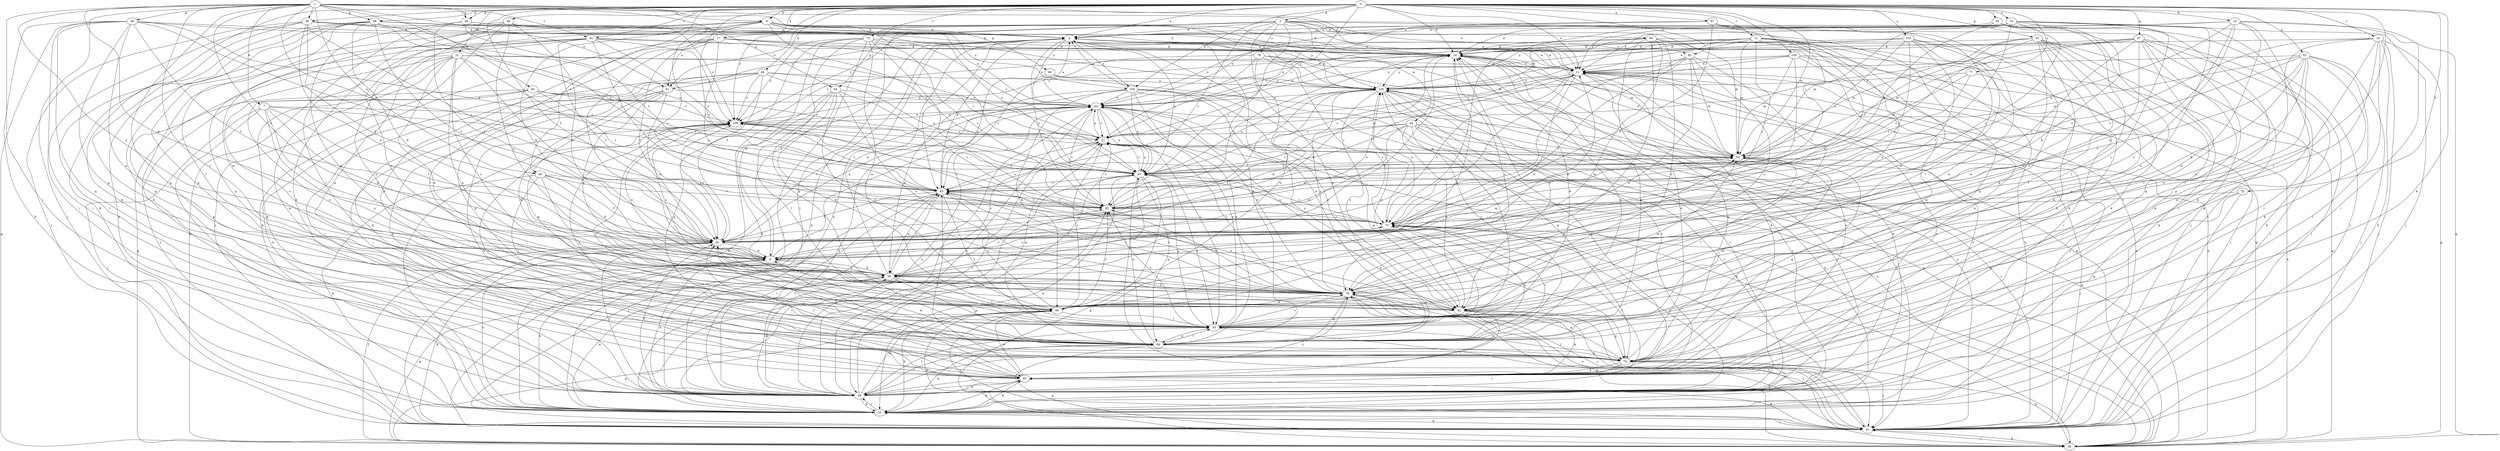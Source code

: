 strict digraph  {
0;
1;
2;
4;
6;
7;
8;
10;
12;
14;
16;
17;
21;
25;
26;
28;
29;
31;
32;
33;
34;
36;
38;
41;
44;
45;
46;
50;
54;
55;
58;
60;
61;
62;
63;
64;
66;
67;
68;
69;
70;
72;
73;
74;
75;
77;
78;
79;
83;
85;
87;
91;
92;
93;
94;
95;
96;
97;
100;
101;
103;
104;
105;
109;
0 -> 2  [label=a];
0 -> 4  [label=a];
0 -> 6  [label=b];
0 -> 10  [label=c];
0 -> 12  [label=c];
0 -> 14  [label=d];
0 -> 16  [label=d];
0 -> 17  [label=e];
0 -> 21  [label=e];
0 -> 25  [label=f];
0 -> 26  [label=g];
0 -> 31  [label=h];
0 -> 32  [label=h];
0 -> 33  [label=h];
0 -> 34  [label=i];
0 -> 36  [label=i];
0 -> 44  [label=k];
0 -> 45  [label=k];
0 -> 46  [label=l];
0 -> 50  [label=l];
0 -> 54  [label=m];
0 -> 55  [label=n];
0 -> 60  [label=o];
0 -> 63  [label=p];
0 -> 67  [label=q];
0 -> 68  [label=q];
0 -> 72  [label=r];
0 -> 73  [label=r];
0 -> 74  [label=r];
0 -> 75  [label=r];
0 -> 77  [label=s];
0 -> 85  [label=u];
0 -> 91  [label=v];
0 -> 97  [label=x];
0 -> 100  [label=x];
0 -> 103  [label=y];
0 -> 104  [label=y];
0 -> 109  [label=z];
1 -> 6  [label=b];
1 -> 7  [label=b];
1 -> 8  [label=b];
1 -> 16  [label=d];
1 -> 21  [label=e];
1 -> 25  [label=f];
1 -> 26  [label=g];
1 -> 28  [label=g];
1 -> 36  [label=i];
1 -> 38  [label=i];
1 -> 41  [label=j];
1 -> 50  [label=l];
1 -> 58  [label=n];
1 -> 60  [label=o];
1 -> 61  [label=o];
1 -> 64  [label=p];
1 -> 68  [label=q];
1 -> 69  [label=q];
1 -> 70  [label=q];
1 -> 83  [label=t];
1 -> 91  [label=v];
1 -> 93  [label=w];
2 -> 4  [label=a];
2 -> 21  [label=e];
2 -> 38  [label=i];
2 -> 41  [label=j];
2 -> 54  [label=m];
2 -> 61  [label=o];
2 -> 64  [label=p];
2 -> 66  [label=p];
2 -> 70  [label=q];
2 -> 78  [label=s];
2 -> 83  [label=t];
2 -> 92  [label=v];
2 -> 94  [label=w];
2 -> 95  [label=w];
2 -> 109  [label=z];
4 -> 16  [label=d];
4 -> 21  [label=e];
4 -> 33  [label=h];
4 -> 54  [label=m];
4 -> 61  [label=o];
4 -> 66  [label=p];
4 -> 83  [label=t];
4 -> 85  [label=u];
4 -> 87  [label=u];
4 -> 92  [label=v];
4 -> 101  [label=x];
4 -> 104  [label=y];
6 -> 4  [label=a];
6 -> 8  [label=b];
6 -> 16  [label=d];
6 -> 33  [label=h];
6 -> 54  [label=m];
6 -> 61  [label=o];
6 -> 62  [label=o];
6 -> 75  [label=r];
6 -> 87  [label=u];
6 -> 96  [label=w];
6 -> 101  [label=x];
6 -> 104  [label=y];
6 -> 105  [label=y];
7 -> 8  [label=b];
7 -> 25  [label=f];
7 -> 38  [label=i];
7 -> 41  [label=j];
7 -> 62  [label=o];
7 -> 79  [label=s];
7 -> 87  [label=u];
7 -> 109  [label=z];
8 -> 4  [label=a];
8 -> 16  [label=d];
8 -> 33  [label=h];
8 -> 54  [label=m];
8 -> 58  [label=n];
8 -> 75  [label=r];
8 -> 101  [label=x];
10 -> 16  [label=d];
10 -> 29  [label=g];
10 -> 33  [label=h];
10 -> 38  [label=i];
10 -> 41  [label=j];
10 -> 50  [label=l];
10 -> 66  [label=p];
10 -> 70  [label=q];
10 -> 92  [label=v];
12 -> 54  [label=m];
12 -> 66  [label=p];
12 -> 83  [label=t];
12 -> 87  [label=u];
12 -> 101  [label=x];
14 -> 4  [label=a];
14 -> 8  [label=b];
14 -> 21  [label=e];
14 -> 29  [label=g];
14 -> 38  [label=i];
14 -> 45  [label=k];
14 -> 62  [label=o];
14 -> 79  [label=s];
14 -> 87  [label=u];
16 -> 21  [label=e];
16 -> 66  [label=p];
16 -> 79  [label=s];
16 -> 92  [label=v];
16 -> 101  [label=x];
16 -> 105  [label=y];
16 -> 109  [label=z];
17 -> 8  [label=b];
17 -> 16  [label=d];
17 -> 25  [label=f];
17 -> 33  [label=h];
17 -> 50  [label=l];
17 -> 66  [label=p];
17 -> 83  [label=t];
17 -> 87  [label=u];
17 -> 105  [label=y];
21 -> 4  [label=a];
21 -> 16  [label=d];
21 -> 25  [label=f];
21 -> 33  [label=h];
21 -> 41  [label=j];
21 -> 45  [label=k];
21 -> 58  [label=n];
21 -> 70  [label=q];
21 -> 75  [label=r];
21 -> 87  [label=u];
21 -> 105  [label=y];
25 -> 8  [label=b];
25 -> 21  [label=e];
25 -> 33  [label=h];
25 -> 38  [label=i];
25 -> 41  [label=j];
25 -> 70  [label=q];
25 -> 101  [label=x];
25 -> 109  [label=z];
26 -> 4  [label=a];
26 -> 25  [label=f];
26 -> 62  [label=o];
26 -> 83  [label=t];
26 -> 109  [label=z];
28 -> 4  [label=a];
28 -> 16  [label=d];
28 -> 25  [label=f];
28 -> 29  [label=g];
28 -> 33  [label=h];
28 -> 38  [label=i];
28 -> 62  [label=o];
28 -> 66  [label=p];
28 -> 70  [label=q];
28 -> 87  [label=u];
28 -> 92  [label=v];
29 -> 16  [label=d];
29 -> 21  [label=e];
29 -> 25  [label=f];
29 -> 41  [label=j];
29 -> 70  [label=q];
29 -> 75  [label=r];
29 -> 79  [label=s];
29 -> 101  [label=x];
31 -> 12  [label=c];
31 -> 21  [label=e];
31 -> 25  [label=f];
31 -> 29  [label=g];
31 -> 41  [label=j];
31 -> 45  [label=k];
31 -> 62  [label=o];
31 -> 70  [label=q];
31 -> 79  [label=s];
31 -> 92  [label=v];
31 -> 96  [label=w];
32 -> 41  [label=j];
32 -> 66  [label=p];
32 -> 70  [label=q];
32 -> 92  [label=v];
33 -> 16  [label=d];
33 -> 21  [label=e];
33 -> 38  [label=i];
33 -> 41  [label=j];
33 -> 45  [label=k];
33 -> 58  [label=n];
33 -> 66  [label=p];
33 -> 75  [label=r];
33 -> 92  [label=v];
33 -> 101  [label=x];
33 -> 105  [label=y];
33 -> 109  [label=z];
34 -> 4  [label=a];
34 -> 16  [label=d];
34 -> 38  [label=i];
34 -> 41  [label=j];
34 -> 50  [label=l];
34 -> 70  [label=q];
34 -> 101  [label=x];
36 -> 4  [label=a];
36 -> 8  [label=b];
36 -> 16  [label=d];
36 -> 25  [label=f];
36 -> 38  [label=i];
36 -> 41  [label=j];
36 -> 45  [label=k];
36 -> 87  [label=u];
36 -> 92  [label=v];
38 -> 4  [label=a];
38 -> 8  [label=b];
38 -> 12  [label=c];
38 -> 21  [label=e];
38 -> 25  [label=f];
38 -> 33  [label=h];
38 -> 45  [label=k];
38 -> 50  [label=l];
38 -> 58  [label=n];
38 -> 75  [label=r];
38 -> 79  [label=s];
38 -> 83  [label=t];
38 -> 87  [label=u];
38 -> 96  [label=w];
38 -> 101  [label=x];
41 -> 8  [label=b];
41 -> 21  [label=e];
41 -> 29  [label=g];
41 -> 33  [label=h];
41 -> 45  [label=k];
41 -> 79  [label=s];
41 -> 96  [label=w];
41 -> 101  [label=x];
41 -> 105  [label=y];
44 -> 12  [label=c];
44 -> 33  [label=h];
44 -> 38  [label=i];
44 -> 45  [label=k];
44 -> 66  [label=p];
44 -> 70  [label=q];
44 -> 87  [label=u];
44 -> 105  [label=y];
44 -> 109  [label=z];
45 -> 21  [label=e];
45 -> 25  [label=f];
45 -> 33  [label=h];
45 -> 38  [label=i];
45 -> 79  [label=s];
45 -> 83  [label=t];
45 -> 96  [label=w];
45 -> 105  [label=y];
45 -> 109  [label=z];
46 -> 4  [label=a];
46 -> 8  [label=b];
46 -> 29  [label=g];
46 -> 41  [label=j];
46 -> 45  [label=k];
46 -> 58  [label=n];
46 -> 66  [label=p];
46 -> 87  [label=u];
50 -> 16  [label=d];
50 -> 25  [label=f];
50 -> 41  [label=j];
50 -> 66  [label=p];
50 -> 75  [label=r];
50 -> 79  [label=s];
50 -> 87  [label=u];
50 -> 92  [label=v];
50 -> 101  [label=x];
54 -> 12  [label=c];
54 -> 16  [label=d];
54 -> 41  [label=j];
54 -> 50  [label=l];
54 -> 70  [label=q];
54 -> 87  [label=u];
54 -> 109  [label=z];
55 -> 8  [label=b];
55 -> 21  [label=e];
55 -> 25  [label=f];
55 -> 41  [label=j];
55 -> 45  [label=k];
55 -> 54  [label=m];
55 -> 62  [label=o];
55 -> 70  [label=q];
55 -> 79  [label=s];
55 -> 83  [label=t];
58 -> 4  [label=a];
58 -> 8  [label=b];
58 -> 12  [label=c];
58 -> 16  [label=d];
58 -> 21  [label=e];
58 -> 29  [label=g];
58 -> 38  [label=i];
58 -> 50  [label=l];
58 -> 66  [label=p];
58 -> 79  [label=s];
58 -> 83  [label=t];
58 -> 92  [label=v];
58 -> 109  [label=z];
60 -> 8  [label=b];
60 -> 25  [label=f];
60 -> 33  [label=h];
60 -> 50  [label=l];
60 -> 79  [label=s];
60 -> 83  [label=t];
60 -> 92  [label=v];
61 -> 8  [label=b];
61 -> 38  [label=i];
61 -> 45  [label=k];
61 -> 58  [label=n];
61 -> 66  [label=p];
61 -> 96  [label=w];
61 -> 101  [label=x];
62 -> 16  [label=d];
62 -> 38  [label=i];
62 -> 41  [label=j];
62 -> 45  [label=k];
62 -> 54  [label=m];
62 -> 70  [label=q];
62 -> 83  [label=t];
62 -> 105  [label=y];
63 -> 16  [label=d];
63 -> 33  [label=h];
63 -> 41  [label=j];
63 -> 45  [label=k];
63 -> 50  [label=l];
63 -> 54  [label=m];
63 -> 70  [label=q];
63 -> 79  [label=s];
63 -> 83  [label=t];
63 -> 92  [label=v];
63 -> 96  [label=w];
64 -> 33  [label=h];
64 -> 45  [label=k];
64 -> 50  [label=l];
64 -> 62  [label=o];
64 -> 75  [label=r];
64 -> 79  [label=s];
64 -> 96  [label=w];
64 -> 101  [label=x];
66 -> 4  [label=a];
66 -> 16  [label=d];
66 -> 29  [label=g];
66 -> 38  [label=i];
66 -> 50  [label=l];
66 -> 54  [label=m];
66 -> 70  [label=q];
66 -> 75  [label=r];
66 -> 87  [label=u];
66 -> 105  [label=y];
66 -> 109  [label=z];
67 -> 12  [label=c];
67 -> 16  [label=d];
67 -> 33  [label=h];
67 -> 38  [label=i];
67 -> 41  [label=j];
67 -> 45  [label=k];
67 -> 50  [label=l];
67 -> 54  [label=m];
67 -> 75  [label=r];
67 -> 79  [label=s];
67 -> 101  [label=x];
68 -> 4  [label=a];
68 -> 8  [label=b];
68 -> 21  [label=e];
68 -> 25  [label=f];
68 -> 38  [label=i];
68 -> 45  [label=k];
68 -> 50  [label=l];
68 -> 66  [label=p];
68 -> 70  [label=q];
68 -> 83  [label=t];
68 -> 87  [label=u];
68 -> 105  [label=y];
69 -> 54  [label=m];
69 -> 83  [label=t];
69 -> 105  [label=y];
70 -> 8  [label=b];
70 -> 16  [label=d];
70 -> 33  [label=h];
70 -> 38  [label=i];
70 -> 41  [label=j];
70 -> 45  [label=k];
70 -> 50  [label=l];
70 -> 109  [label=z];
72 -> 8  [label=b];
72 -> 16  [label=d];
72 -> 21  [label=e];
72 -> 25  [label=f];
72 -> 45  [label=k];
72 -> 50  [label=l];
72 -> 54  [label=m];
72 -> 58  [label=n];
72 -> 75  [label=r];
72 -> 101  [label=x];
72 -> 105  [label=y];
72 -> 109  [label=z];
73 -> 8  [label=b];
73 -> 12  [label=c];
73 -> 16  [label=d];
73 -> 25  [label=f];
73 -> 41  [label=j];
73 -> 62  [label=o];
73 -> 66  [label=p];
73 -> 92  [label=v];
73 -> 96  [label=w];
73 -> 109  [label=z];
74 -> 4  [label=a];
74 -> 8  [label=b];
74 -> 21  [label=e];
74 -> 38  [label=i];
74 -> 41  [label=j];
74 -> 54  [label=m];
74 -> 62  [label=o];
74 -> 75  [label=r];
74 -> 79  [label=s];
74 -> 87  [label=u];
74 -> 92  [label=v];
74 -> 105  [label=y];
75 -> 25  [label=f];
75 -> 38  [label=i];
75 -> 66  [label=p];
75 -> 87  [label=u];
75 -> 105  [label=y];
77 -> 54  [label=m];
77 -> 62  [label=o];
77 -> 83  [label=t];
77 -> 105  [label=y];
78 -> 12  [label=c];
78 -> 21  [label=e];
78 -> 29  [label=g];
78 -> 75  [label=r];
78 -> 83  [label=t];
78 -> 96  [label=w];
79 -> 12  [label=c];
79 -> 29  [label=g];
79 -> 41  [label=j];
79 -> 58  [label=n];
79 -> 62  [label=o];
79 -> 66  [label=p];
79 -> 70  [label=q];
79 -> 83  [label=t];
79 -> 92  [label=v];
79 -> 96  [label=w];
79 -> 101  [label=x];
79 -> 105  [label=y];
83 -> 4  [label=a];
83 -> 25  [label=f];
83 -> 38  [label=i];
83 -> 41  [label=j];
83 -> 50  [label=l];
83 -> 58  [label=n];
83 -> 79  [label=s];
83 -> 92  [label=v];
85 -> 21  [label=e];
85 -> 25  [label=f];
85 -> 54  [label=m];
85 -> 62  [label=o];
85 -> 75  [label=r];
85 -> 79  [label=s];
85 -> 96  [label=w];
87 -> 12  [label=c];
87 -> 21  [label=e];
87 -> 29  [label=g];
87 -> 33  [label=h];
87 -> 38  [label=i];
87 -> 41  [label=j];
87 -> 50  [label=l];
87 -> 66  [label=p];
87 -> 75  [label=r];
87 -> 83  [label=t];
87 -> 109  [label=z];
91 -> 16  [label=d];
91 -> 25  [label=f];
91 -> 38  [label=i];
91 -> 50  [label=l];
91 -> 62  [label=o];
91 -> 66  [label=p];
91 -> 75  [label=r];
91 -> 87  [label=u];
91 -> 105  [label=y];
91 -> 109  [label=z];
92 -> 12  [label=c];
92 -> 54  [label=m];
92 -> 75  [label=r];
92 -> 83  [label=t];
92 -> 105  [label=y];
93 -> 12  [label=c];
93 -> 62  [label=o];
93 -> 66  [label=p];
93 -> 79  [label=s];
93 -> 83  [label=t];
93 -> 101  [label=x];
93 -> 109  [label=z];
94 -> 12  [label=c];
94 -> 25  [label=f];
94 -> 29  [label=g];
94 -> 33  [label=h];
94 -> 38  [label=i];
94 -> 41  [label=j];
94 -> 50  [label=l];
94 -> 58  [label=n];
94 -> 62  [label=o];
94 -> 83  [label=t];
95 -> 16  [label=d];
95 -> 29  [label=g];
95 -> 38  [label=i];
95 -> 45  [label=k];
95 -> 62  [label=o];
95 -> 70  [label=q];
95 -> 75  [label=r];
95 -> 79  [label=s];
95 -> 96  [label=w];
95 -> 101  [label=x];
96 -> 12  [label=c];
96 -> 16  [label=d];
96 -> 29  [label=g];
96 -> 33  [label=h];
96 -> 41  [label=j];
96 -> 50  [label=l];
96 -> 54  [label=m];
96 -> 83  [label=t];
96 -> 92  [label=v];
97 -> 4  [label=a];
97 -> 12  [label=c];
97 -> 25  [label=f];
97 -> 50  [label=l];
97 -> 66  [label=p];
97 -> 96  [label=w];
100 -> 12  [label=c];
100 -> 21  [label=e];
100 -> 29  [label=g];
100 -> 38  [label=i];
100 -> 41  [label=j];
100 -> 54  [label=m];
100 -> 75  [label=r];
100 -> 105  [label=y];
101 -> 4  [label=a];
101 -> 12  [label=c];
101 -> 25  [label=f];
101 -> 29  [label=g];
101 -> 38  [label=i];
101 -> 50  [label=l];
101 -> 62  [label=o];
101 -> 87  [label=u];
101 -> 92  [label=v];
101 -> 109  [label=z];
103 -> 16  [label=d];
103 -> 25  [label=f];
103 -> 45  [label=k];
103 -> 75  [label=r];
103 -> 79  [label=s];
103 -> 87  [label=u];
103 -> 96  [label=w];
103 -> 105  [label=y];
104 -> 4  [label=a];
104 -> 29  [label=g];
104 -> 33  [label=h];
104 -> 58  [label=n];
104 -> 62  [label=o];
104 -> 66  [label=p];
104 -> 70  [label=q];
104 -> 75  [label=r];
104 -> 87  [label=u];
104 -> 96  [label=w];
104 -> 101  [label=x];
105 -> 4  [label=a];
105 -> 8  [label=b];
105 -> 38  [label=i];
105 -> 41  [label=j];
105 -> 45  [label=k];
105 -> 62  [label=o];
105 -> 70  [label=q];
105 -> 87  [label=u];
105 -> 101  [label=x];
109 -> 12  [label=c];
109 -> 45  [label=k];
109 -> 58  [label=n];
109 -> 75  [label=r];
109 -> 83  [label=t];
109 -> 101  [label=x];
}

